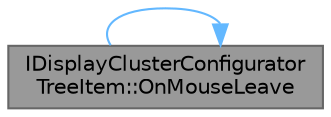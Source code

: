 digraph "IDisplayClusterConfiguratorTreeItem::OnMouseLeave"
{
 // INTERACTIVE_SVG=YES
 // LATEX_PDF_SIZE
  bgcolor="transparent";
  edge [fontname=Helvetica,fontsize=10,labelfontname=Helvetica,labelfontsize=10];
  node [fontname=Helvetica,fontsize=10,shape=box,height=0.2,width=0.4];
  rankdir="LR";
  Node1 [id="Node000001",label="IDisplayClusterConfigurator\lTreeItem::OnMouseLeave",height=0.2,width=0.4,color="gray40", fillcolor="grey60", style="filled", fontcolor="black",tooltip="Handler for when the user leave the mouse on this item in the tree."];
  Node1 -> Node1 [id="edge1_Node000001_Node000001",color="steelblue1",style="solid",tooltip=" "];
}
